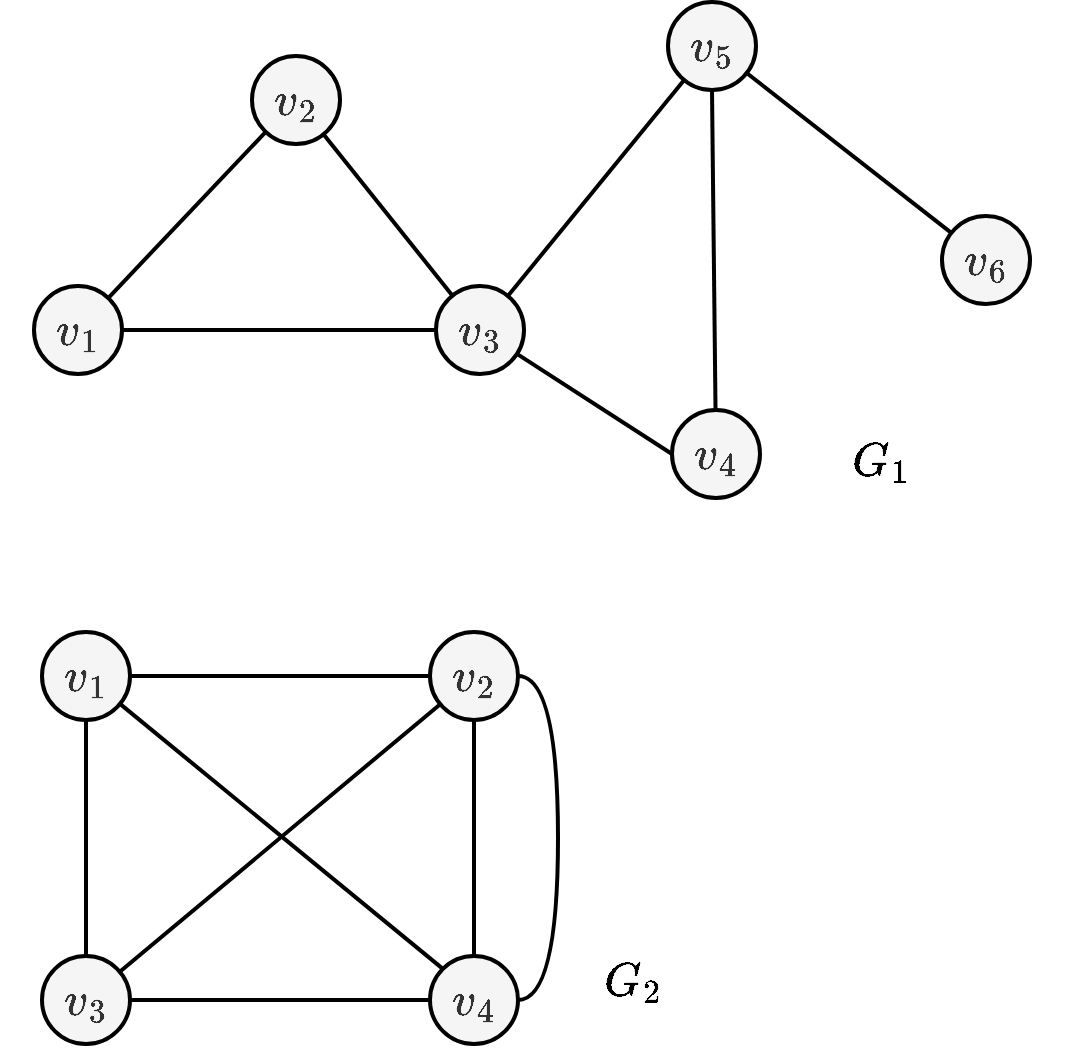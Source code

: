 <mxfile version="15.8.7" type="device"><diagram id="vIs9rZu48our8AjR0VAJ" name="第 1 页"><mxGraphModel dx="1018" dy="770" grid="0" gridSize="10" guides="1" tooltips="1" connect="1" arrows="1" fold="1" page="0" pageScale="1" pageWidth="827" pageHeight="1169" math="1" shadow="0"><root><mxCell id="0"/><mxCell id="1" parent="0"/><mxCell id="Q4zpvma6wH0NEhG7a5KP-7" style="rounded=0;orthogonalLoop=1;jettySize=auto;html=1;fontSize=20;endArrow=none;endFill=0;fillColor=#f5f5f5;strokeColor=#000000;strokeWidth=2;" edge="1" parent="1" source="Q4zpvma6wH0NEhG7a5KP-1" target="Q4zpvma6wH0NEhG7a5KP-3"><mxGeometry relative="1" as="geometry"/></mxCell><mxCell id="Q4zpvma6wH0NEhG7a5KP-8" style="edgeStyle=none;rounded=0;orthogonalLoop=1;jettySize=auto;html=1;fontSize=20;endArrow=none;endFill=0;fillColor=#f5f5f5;strokeColor=#000000;strokeWidth=2;" edge="1" parent="1" source="Q4zpvma6wH0NEhG7a5KP-1" target="Q4zpvma6wH0NEhG7a5KP-2"><mxGeometry relative="1" as="geometry"/></mxCell><mxCell id="Q4zpvma6wH0NEhG7a5KP-1" value="$$v_1$$" style="ellipse;whiteSpace=wrap;html=1;aspect=fixed;fontSize=20;fillColor=#f5f5f5;fontColor=#333333;strokeColor=#000000;strokeWidth=2;" vertex="1" parent="1"><mxGeometry x="372" y="354" width="44" height="44" as="geometry"/></mxCell><mxCell id="Q4zpvma6wH0NEhG7a5KP-9" style="edgeStyle=none;rounded=0;orthogonalLoop=1;jettySize=auto;html=1;fontSize=20;endArrow=none;endFill=0;fillColor=#f5f5f5;strokeColor=#000000;strokeWidth=2;" edge="1" parent="1" source="Q4zpvma6wH0NEhG7a5KP-2" target="Q4zpvma6wH0NEhG7a5KP-3"><mxGeometry relative="1" as="geometry"/></mxCell><mxCell id="Q4zpvma6wH0NEhG7a5KP-2" value="$$v_2$$" style="ellipse;whiteSpace=wrap;html=1;aspect=fixed;fontSize=20;fillColor=#f5f5f5;fontColor=#333333;strokeColor=#000000;strokeWidth=2;" vertex="1" parent="1"><mxGeometry x="481" y="239" width="44" height="44" as="geometry"/></mxCell><mxCell id="Q4zpvma6wH0NEhG7a5KP-10" style="edgeStyle=none;rounded=0;orthogonalLoop=1;jettySize=auto;html=1;fontSize=20;endArrow=none;endFill=0;fillColor=#f5f5f5;strokeColor=#000000;strokeWidth=2;" edge="1" parent="1" source="Q4zpvma6wH0NEhG7a5KP-3" target="Q4zpvma6wH0NEhG7a5KP-4"><mxGeometry relative="1" as="geometry"/></mxCell><mxCell id="Q4zpvma6wH0NEhG7a5KP-11" style="edgeStyle=none;rounded=0;orthogonalLoop=1;jettySize=auto;html=1;entryX=0;entryY=0.5;entryDx=0;entryDy=0;fontSize=20;endArrow=none;endFill=0;fillColor=#f5f5f5;strokeColor=#000000;strokeWidth=2;" edge="1" parent="1" source="Q4zpvma6wH0NEhG7a5KP-3" target="Q4zpvma6wH0NEhG7a5KP-5"><mxGeometry relative="1" as="geometry"/></mxCell><mxCell id="Q4zpvma6wH0NEhG7a5KP-3" value="$$v_3$$" style="ellipse;whiteSpace=wrap;html=1;aspect=fixed;fontSize=20;fillColor=#f5f5f5;fontColor=#333333;strokeColor=#000000;strokeWidth=2;" vertex="1" parent="1"><mxGeometry x="573" y="354" width="44" height="44" as="geometry"/></mxCell><mxCell id="Q4zpvma6wH0NEhG7a5KP-13" style="edgeStyle=none;rounded=0;orthogonalLoop=1;jettySize=auto;html=1;fontSize=20;endArrow=none;endFill=0;fillColor=#f5f5f5;strokeColor=#000000;strokeWidth=2;" edge="1" parent="1" source="Q4zpvma6wH0NEhG7a5KP-4" target="Q4zpvma6wH0NEhG7a5KP-6"><mxGeometry relative="1" as="geometry"/></mxCell><mxCell id="Q4zpvma6wH0NEhG7a5KP-4" value="$$v_5$$" style="ellipse;whiteSpace=wrap;html=1;aspect=fixed;fontSize=20;fillColor=#f5f5f5;fontColor=#333333;strokeColor=#000000;strokeWidth=2;" vertex="1" parent="1"><mxGeometry x="689" y="212" width="44" height="44" as="geometry"/></mxCell><mxCell id="Q4zpvma6wH0NEhG7a5KP-12" style="edgeStyle=none;rounded=0;orthogonalLoop=1;jettySize=auto;html=1;entryX=0.5;entryY=1;entryDx=0;entryDy=0;fontSize=20;endArrow=none;endFill=0;fillColor=#f5f5f5;strokeColor=#000000;strokeWidth=2;" edge="1" parent="1" source="Q4zpvma6wH0NEhG7a5KP-5" target="Q4zpvma6wH0NEhG7a5KP-4"><mxGeometry relative="1" as="geometry"/></mxCell><mxCell id="Q4zpvma6wH0NEhG7a5KP-5" value="$$v_4$$" style="ellipse;whiteSpace=wrap;html=1;aspect=fixed;fontSize=20;fillColor=#f5f5f5;fontColor=#333333;strokeColor=#000000;strokeWidth=2;" vertex="1" parent="1"><mxGeometry x="691" y="416" width="44" height="44" as="geometry"/></mxCell><mxCell id="Q4zpvma6wH0NEhG7a5KP-6" value="$$v_6$$" style="ellipse;whiteSpace=wrap;html=1;aspect=fixed;fontSize=20;fillColor=#f5f5f5;fontColor=#333333;strokeColor=#000000;strokeWidth=2;" vertex="1" parent="1"><mxGeometry x="826" y="319" width="44" height="44" as="geometry"/></mxCell><mxCell id="Q4zpvma6wH0NEhG7a5KP-18" style="edgeStyle=none;rounded=0;orthogonalLoop=1;jettySize=auto;html=1;fontSize=20;endArrow=none;endFill=0;strokeColor=#000000;strokeWidth=2;" edge="1" parent="1" source="Q4zpvma6wH0NEhG7a5KP-14" target="Q4zpvma6wH0NEhG7a5KP-15"><mxGeometry relative="1" as="geometry"/></mxCell><mxCell id="Q4zpvma6wH0NEhG7a5KP-20" style="edgeStyle=none;rounded=0;orthogonalLoop=1;jettySize=auto;html=1;fontSize=20;endArrow=none;endFill=0;strokeColor=#000000;strokeWidth=2;" edge="1" parent="1" source="Q4zpvma6wH0NEhG7a5KP-14" target="Q4zpvma6wH0NEhG7a5KP-16"><mxGeometry relative="1" as="geometry"/></mxCell><mxCell id="Q4zpvma6wH0NEhG7a5KP-22" style="edgeStyle=none;rounded=0;orthogonalLoop=1;jettySize=auto;html=1;entryX=0;entryY=0;entryDx=0;entryDy=0;fontSize=20;endArrow=none;endFill=0;strokeColor=#000000;strokeWidth=2;" edge="1" parent="1" source="Q4zpvma6wH0NEhG7a5KP-14" target="Q4zpvma6wH0NEhG7a5KP-17"><mxGeometry relative="1" as="geometry"/></mxCell><mxCell id="Q4zpvma6wH0NEhG7a5KP-14" value="$$v_1$$" style="ellipse;whiteSpace=wrap;html=1;aspect=fixed;fontSize=20;fillColor=#f5f5f5;fontColor=#333333;strokeColor=#000000;strokeWidth=2;" vertex="1" parent="1"><mxGeometry x="376" y="527" width="44" height="44" as="geometry"/></mxCell><mxCell id="Q4zpvma6wH0NEhG7a5KP-19" style="edgeStyle=none;rounded=0;orthogonalLoop=1;jettySize=auto;html=1;fontSize=20;endArrow=none;endFill=0;strokeColor=#000000;strokeWidth=2;" edge="1" parent="1" source="Q4zpvma6wH0NEhG7a5KP-15" target="Q4zpvma6wH0NEhG7a5KP-17"><mxGeometry relative="1" as="geometry"/></mxCell><mxCell id="Q4zpvma6wH0NEhG7a5KP-25" style="edgeStyle=orthogonalEdgeStyle;curved=1;rounded=0;orthogonalLoop=1;jettySize=auto;html=1;entryX=1;entryY=0.5;entryDx=0;entryDy=0;fontSize=20;endArrow=none;endFill=0;strokeColor=#000000;strokeWidth=2;exitX=1;exitY=0.5;exitDx=0;exitDy=0;" edge="1" parent="1" source="Q4zpvma6wH0NEhG7a5KP-15" target="Q4zpvma6wH0NEhG7a5KP-17"><mxGeometry relative="1" as="geometry"/></mxCell><mxCell id="Q4zpvma6wH0NEhG7a5KP-15" value="$$v_2$$" style="ellipse;whiteSpace=wrap;html=1;aspect=fixed;fontSize=20;fillColor=#f5f5f5;fontColor=#333333;strokeColor=#000000;strokeWidth=2;" vertex="1" parent="1"><mxGeometry x="570" y="527" width="44" height="44" as="geometry"/></mxCell><mxCell id="Q4zpvma6wH0NEhG7a5KP-21" style="edgeStyle=none;rounded=0;orthogonalLoop=1;jettySize=auto;html=1;entryX=0;entryY=0.5;entryDx=0;entryDy=0;fontSize=20;endArrow=none;endFill=0;strokeColor=#000000;strokeWidth=2;" edge="1" parent="1" source="Q4zpvma6wH0NEhG7a5KP-16" target="Q4zpvma6wH0NEhG7a5KP-17"><mxGeometry relative="1" as="geometry"/></mxCell><mxCell id="Q4zpvma6wH0NEhG7a5KP-23" style="edgeStyle=none;rounded=0;orthogonalLoop=1;jettySize=auto;html=1;fontSize=20;endArrow=none;endFill=0;strokeColor=#000000;strokeWidth=2;" edge="1" parent="1" source="Q4zpvma6wH0NEhG7a5KP-16" target="Q4zpvma6wH0NEhG7a5KP-15"><mxGeometry relative="1" as="geometry"/></mxCell><mxCell id="Q4zpvma6wH0NEhG7a5KP-16" value="$$v_3$$" style="ellipse;whiteSpace=wrap;html=1;aspect=fixed;fontSize=20;fillColor=#f5f5f5;fontColor=#333333;strokeColor=#000000;strokeWidth=2;" vertex="1" parent="1"><mxGeometry x="376" y="689" width="44" height="44" as="geometry"/></mxCell><mxCell id="Q4zpvma6wH0NEhG7a5KP-17" value="$$v_4$$" style="ellipse;whiteSpace=wrap;html=1;aspect=fixed;fontSize=20;fillColor=#f5f5f5;fontColor=#333333;strokeColor=#000000;strokeWidth=2;" vertex="1" parent="1"><mxGeometry x="570" y="689" width="44" height="44" as="geometry"/></mxCell><mxCell id="Q4zpvma6wH0NEhG7a5KP-26" value="$$G_1$$" style="text;html=1;strokeColor=none;fillColor=none;align=center;verticalAlign=middle;whiteSpace=wrap;rounded=0;fontSize=20;" vertex="1" parent="1"><mxGeometry x="766" y="426" width="60" height="30" as="geometry"/></mxCell><mxCell id="Q4zpvma6wH0NEhG7a5KP-27" value="$$G_2$$" style="text;html=1;strokeColor=none;fillColor=none;align=center;verticalAlign=middle;whiteSpace=wrap;rounded=0;fontSize=20;" vertex="1" parent="1"><mxGeometry x="642" y="686" width="60" height="30" as="geometry"/></mxCell></root></mxGraphModel></diagram></mxfile>